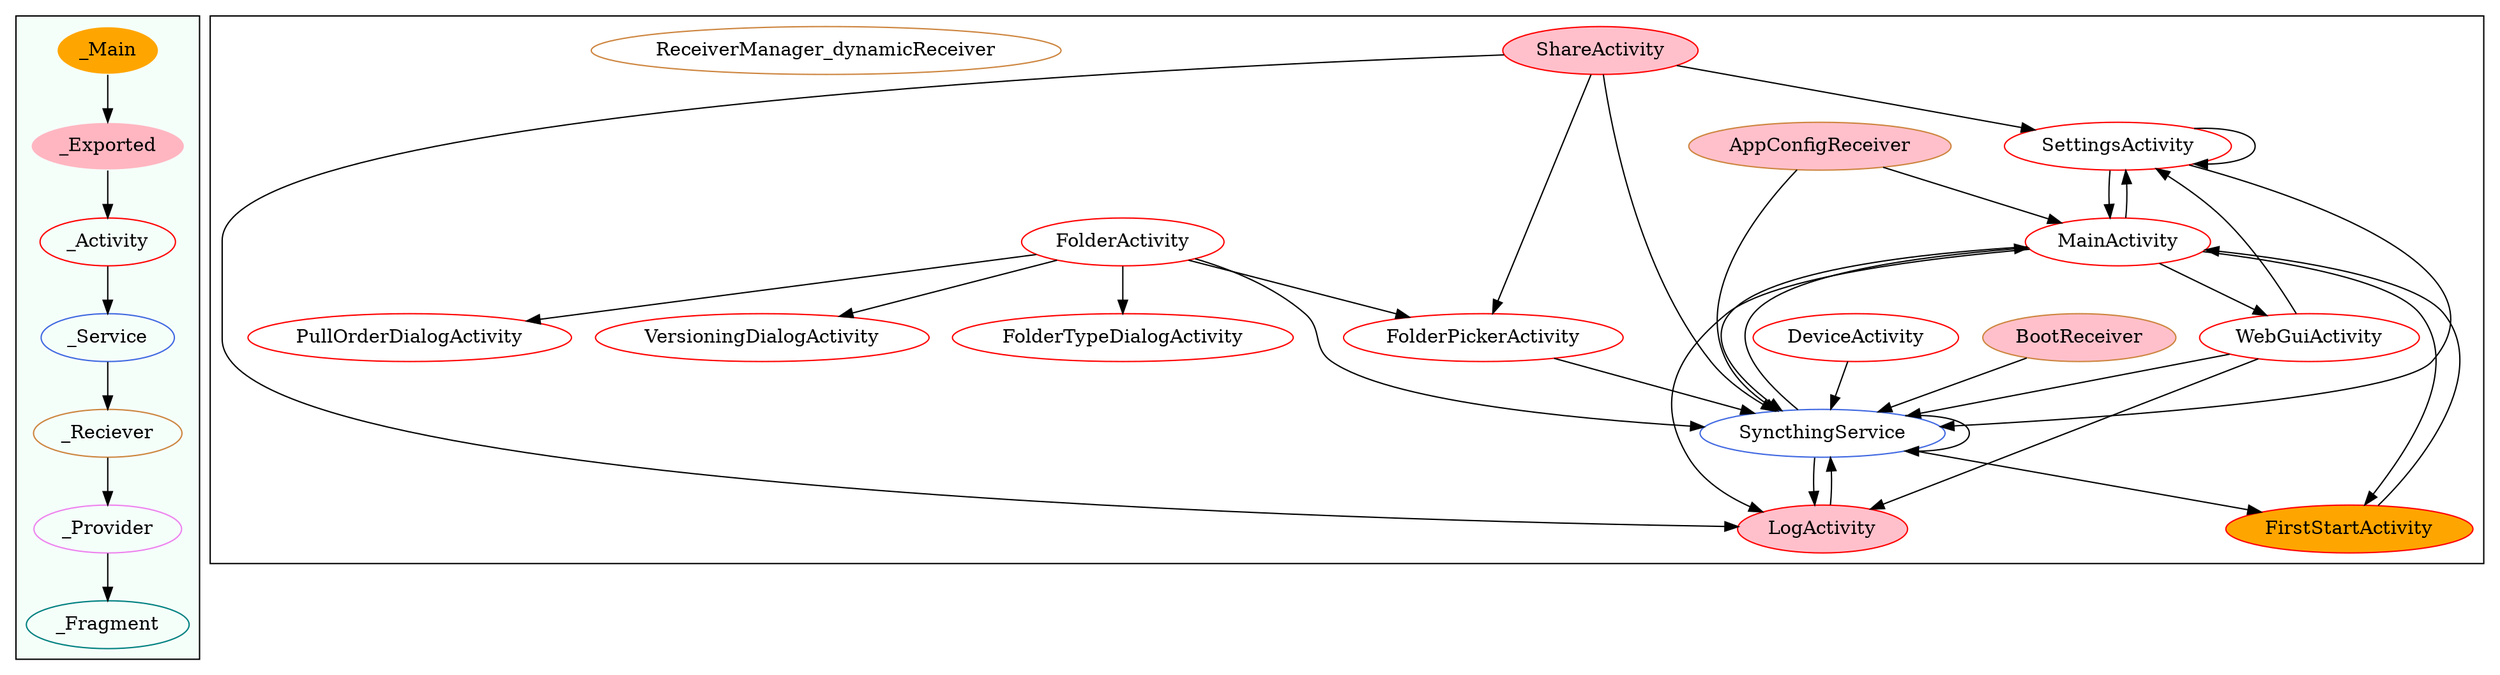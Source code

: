 digraph G {
subgraph cluster_legend{ 
bgcolor=mintcream;
_Activity[color = red];
_Service[color = royalblue];
_Provider[color = violet];
_Reciever[color = peru];
_Fragment[color = teal];
_Main[style=filled, fillcolor=orange, color = mintcream];
_Exported[style=filled, fillcolor=lightpink, color = mintcream];
_Main -> _Exported -> _Activity -> _Service -> _Reciever -> _Provider -> _Fragment; 
}
subgraph cluster_component{ 
ShareActivity[style=filled, fillcolor=pink, color = red];
SettingsActivity[color = red];
PullOrderDialogActivity[color = red];
MainActivity[color = red];
FolderPickerActivity[color = red];
VersioningDialogActivity[color = red];
WebGuiActivity[color = red];
DeviceActivity[color = red];
FolderTypeDialogActivity[color = red];
FolderActivity[color = red];
FirstStartActivity[style=filled, fillcolor=orange, color = red];
LogActivity[style=filled, fillcolor=pink, color = red];
SyncthingService[color = royalblue];
AppConfigReceiver[style=filled, fillcolor=pink, color = peru];
BootReceiver[style=filled, fillcolor=pink, color = peru];
ReceiverManager_dynamicReceiver[color = peru];
ShareActivity->LogActivity;
ShareActivity->SettingsActivity;
ShareActivity->FolderPickerActivity;
ShareActivity->SyncthingService;
SettingsActivity->SyncthingService;
SettingsActivity->MainActivity;
SettingsActivity->SettingsActivity;
MainActivity->LogActivity;
MainActivity->SyncthingService;
MainActivity->WebGuiActivity;
MainActivity->FirstStartActivity;
MainActivity->SettingsActivity;
SyncthingService->SyncthingService;
SyncthingService->LogActivity;
SyncthingService->MainActivity;
SyncthingService->FirstStartActivity;
FolderPickerActivity->SyncthingService;
WebGuiActivity->LogActivity;
WebGuiActivity->SettingsActivity;
WebGuiActivity->SyncthingService;
DeviceActivity->SyncthingService;
FolderActivity->PullOrderDialogActivity;
FolderActivity->FolderPickerActivity;
FolderActivity->SyncthingService;
FolderActivity->VersioningDialogActivity;
FolderActivity->FolderTypeDialogActivity;
FirstStartActivity->MainActivity;
AppConfigReceiver->MainActivity;
AppConfigReceiver->SyncthingService;
BootReceiver->SyncthingService;
LogActivity->SyncthingService;
}
}
